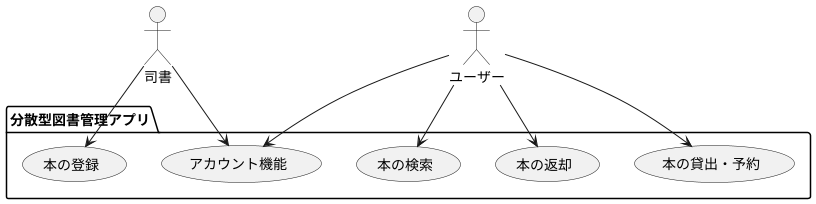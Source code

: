 @startuml usecase
skinparam defaultFontName "Noto Sans CJK JP"
actor 司書
actor ユーザー

package "分散型図書管理アプリ" {
司書 --> (アカウント機能)
ユーザー --> (アカウント機能)
司書 --> (本の登録)
ユーザー --> (本の検索)
ユーザー --> (本の貸出・予約)
ユーザー --> (本の返却)
}
@enduml